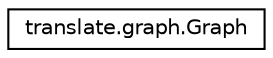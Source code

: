 digraph "Graphical Class Hierarchy"
{
  edge [fontname="Helvetica",fontsize="10",labelfontname="Helvetica",labelfontsize="10"];
  node [fontname="Helvetica",fontsize="10",shape=record];
  rankdir="LR";
  Node1 [label="translate.graph.Graph",height=0.2,width=0.4,color="black", fillcolor="white", style="filled",URL="$classtranslate_1_1graph_1_1Graph.html"];
}
